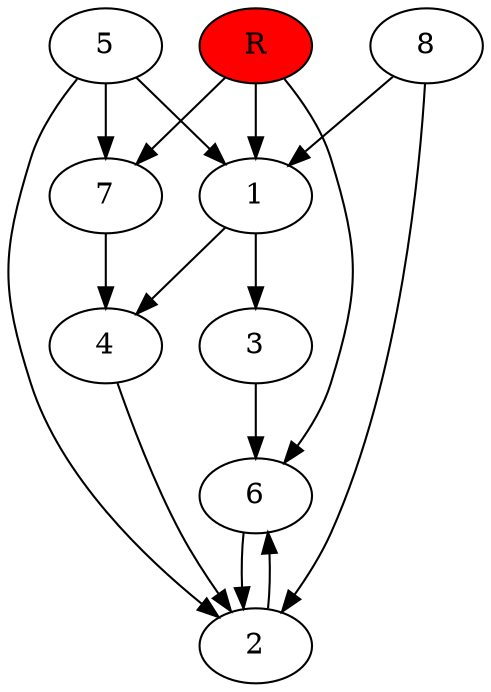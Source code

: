 digraph prb664 {
	1
	2
	3
	4
	5
	6
	7
	8
	R [fillcolor="#ff0000" style=filled]
	1 -> 3
	1 -> 4
	2 -> 6
	3 -> 6
	4 -> 2
	5 -> 1
	5 -> 2
	5 -> 7
	6 -> 2
	7 -> 4
	8 -> 1
	8 -> 2
	R -> 1
	R -> 6
	R -> 7
}
